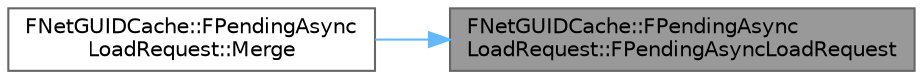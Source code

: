 digraph "FNetGUIDCache::FPendingAsyncLoadRequest::FPendingAsyncLoadRequest"
{
 // INTERACTIVE_SVG=YES
 // LATEX_PDF_SIZE
  bgcolor="transparent";
  edge [fontname=Helvetica,fontsize=10,labelfontname=Helvetica,labelfontsize=10];
  node [fontname=Helvetica,fontsize=10,shape=box,height=0.2,width=0.4];
  rankdir="RL";
  Node1 [id="Node000001",label="FNetGUIDCache::FPendingAsync\lLoadRequest::FPendingAsyncLoadRequest",height=0.2,width=0.4,color="gray40", fillcolor="grey60", style="filled", fontcolor="black",tooltip=" "];
  Node1 -> Node2 [id="edge1_Node000001_Node000002",dir="back",color="steelblue1",style="solid",tooltip=" "];
  Node2 [id="Node000002",label="FNetGUIDCache::FPendingAsync\lLoadRequest::Merge",height=0.2,width=0.4,color="grey40", fillcolor="white", style="filled",URL="$da/dfd/structFNetGUIDCache_1_1FPendingAsyncLoadRequest.html#a1b6eb8917d5ab5d54b2fa0a26cefc525",tooltip=" "];
}
